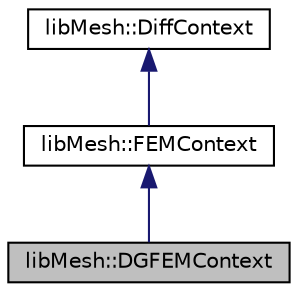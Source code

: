 digraph "libMesh::DGFEMContext"
{
 // INTERACTIVE_SVG=YES
  edge [fontname="Helvetica",fontsize="10",labelfontname="Helvetica",labelfontsize="10"];
  node [fontname="Helvetica",fontsize="10",shape=record];
  Node1 [label="libMesh::DGFEMContext",height=0.2,width=0.4,color="black", fillcolor="grey75", style="filled" fontcolor="black"];
  Node2 -> Node1 [dir="back",color="midnightblue",fontsize="10",style="solid",fontname="Helvetica"];
  Node2 [label="libMesh::FEMContext",height=0.2,width=0.4,color="black", fillcolor="white", style="filled",URL="$classlibMesh_1_1FEMContext.html",tooltip="This class provides all data required for a physics package (e.g. "];
  Node3 -> Node2 [dir="back",color="midnightblue",fontsize="10",style="solid",fontname="Helvetica"];
  Node3 [label="libMesh::DiffContext",height=0.2,width=0.4,color="black", fillcolor="white", style="filled",URL="$classlibMesh_1_1DiffContext.html",tooltip="该类提供了执行本地单元残差和雅可比积分所需的所有数据，用于物理包（例如 DifferentiableSystem 子类）。 "];
}
